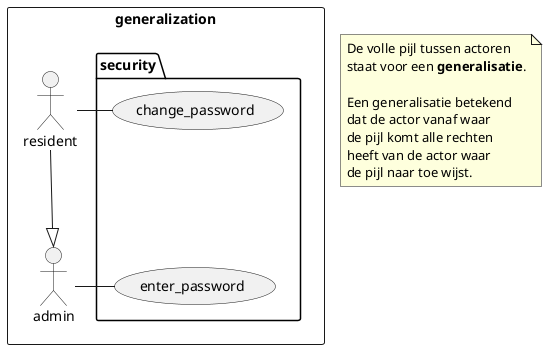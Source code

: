 @startuml
'https://plantuml.com/use-case-diagram

rectangle r1 as "generalization"{
    package "security" as p1{
        usecase enter_password as uc1
        usecase change_password as uc2

        uc1 -[hidden]up-> uc2
    }

    actor "admin" as a1
    actor "resident" as a2

    a1 -right- uc1
    a2 -right- uc2
    a2 --|> a1
}

note as n1
    De volle pijl tussen actoren
    staat voor een **generalisatie**.

    Een generalisatie betekend
    dat de actor vanaf waar
    de pijl komt alle rechten
    heeft van de actor waar
    de pijl naar toe wijst.
end note

@enduml
